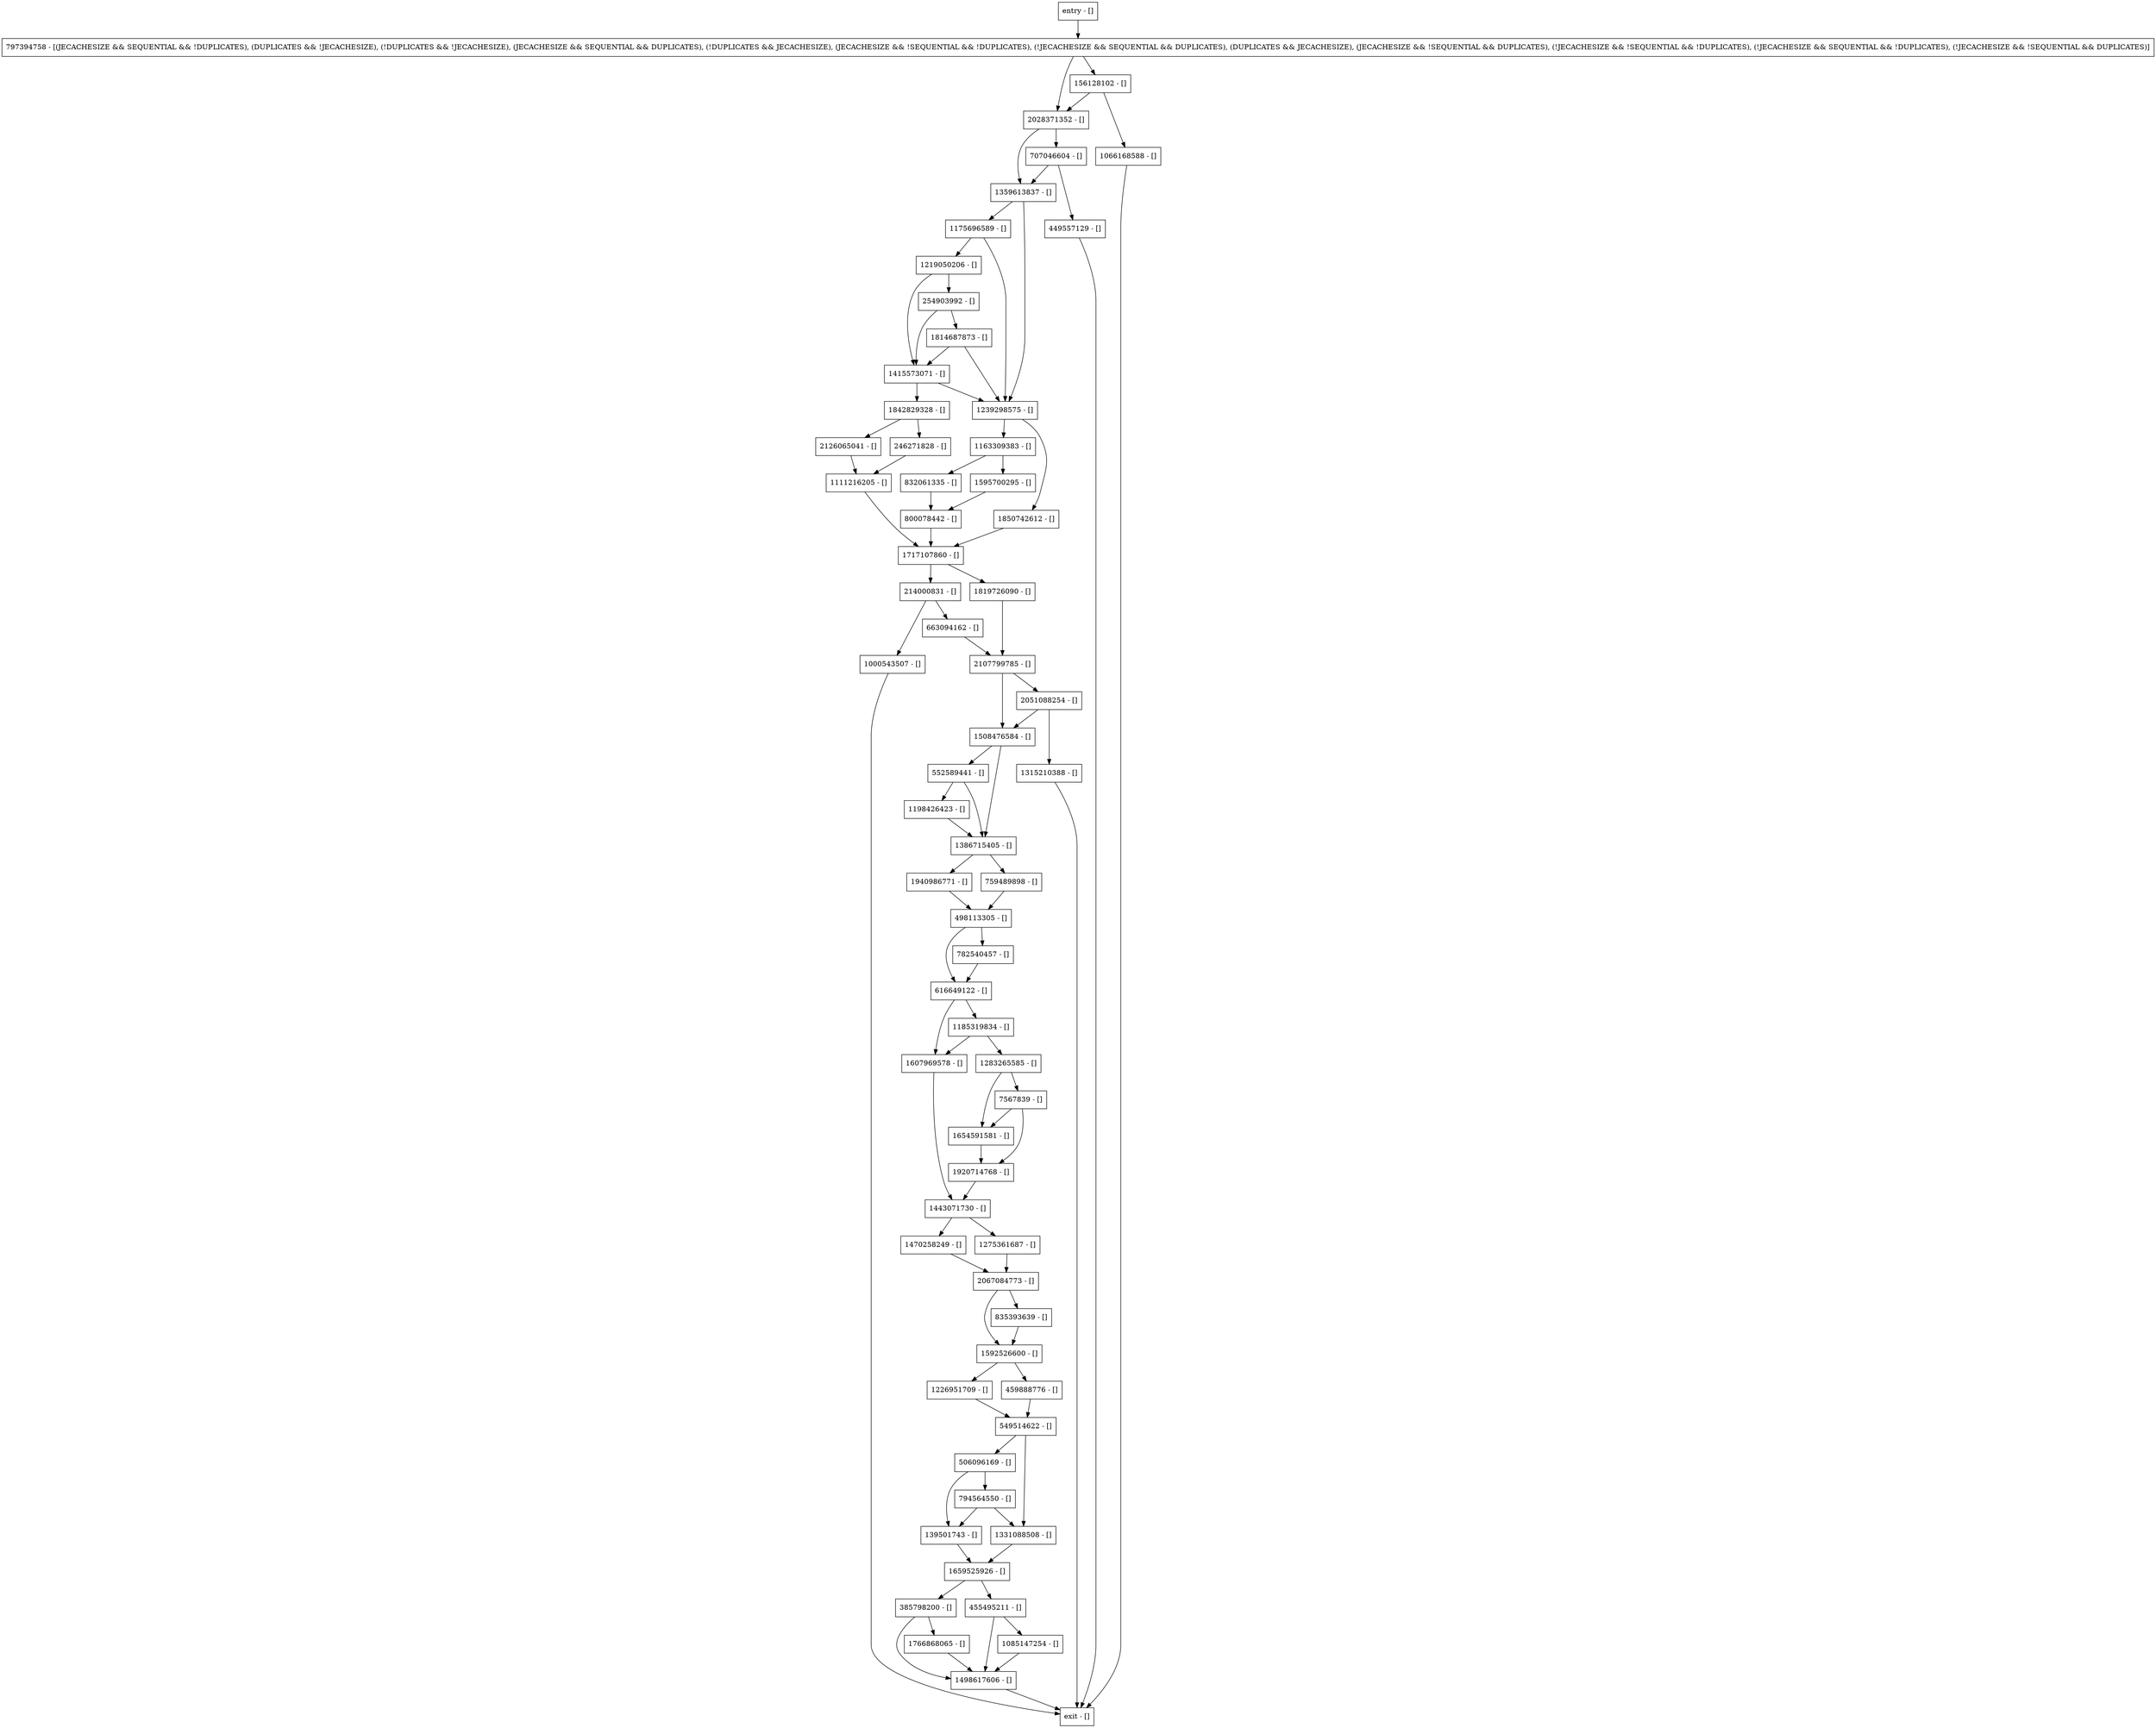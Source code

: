 digraph updateRecordInternal {
node [shape=record];
1508476584 [label="1508476584 - []"];
1607969578 [label="1607969578 - []"];
1498617606 [label="1498617606 - []"];
707046604 [label="707046604 - []"];
616649122 [label="616649122 - []"];
1359613837 [label="1359613837 - []"];
1000543507 [label="1000543507 - []"];
1226951709 [label="1226951709 - []"];
2028371352 [label="2028371352 - []"];
2051088254 [label="2051088254 - []"];
794564550 [label="794564550 - []"];
1185319834 [label="1185319834 - []"];
2126065041 [label="2126065041 - []"];
506096169 [label="506096169 - []"];
832061335 [label="832061335 - []"];
214000831 [label="214000831 - []"];
1470258249 [label="1470258249 - []"];
782540457 [label="782540457 - []"];
1415573071 [label="1415573071 - []"];
1595700295 [label="1595700295 - []"];
156128102 [label="156128102 - []"];
1111216205 [label="1111216205 - []"];
entry [label="entry - []"];
exit [label="exit - []"];
797394758 [label="797394758 - [(JECACHESIZE && SEQUENTIAL && !DUPLICATES), (DUPLICATES && !JECACHESIZE), (!DUPLICATES && !JECACHESIZE), (JECACHESIZE && SEQUENTIAL && DUPLICATES), (!DUPLICATES && JECACHESIZE), (JECACHESIZE && !SEQUENTIAL && !DUPLICATES), (!JECACHESIZE && SEQUENTIAL && DUPLICATES), (DUPLICATES && JECACHESIZE), (JECACHESIZE && !SEQUENTIAL && DUPLICATES), (!JECACHESIZE && !SEQUENTIAL && !DUPLICATES), (!JECACHESIZE && SEQUENTIAL && !DUPLICATES), (!JECACHESIZE && !SEQUENTIAL && DUPLICATES)]"];
139501743 [label="139501743 - []"];
1940986771 [label="1940986771 - []"];
2107799785 [label="2107799785 - []"];
246271828 [label="246271828 - []"];
549514622 [label="549514622 - []"];
1198426423 [label="1198426423 - []"];
1163309383 [label="1163309383 - []"];
1592526600 [label="1592526600 - []"];
663094162 [label="663094162 - []"];
1275361687 [label="1275361687 - []"];
835393639 [label="835393639 - []"];
1283265585 [label="1283265585 - []"];
1654591581 [label="1654591581 - []"];
1920714768 [label="1920714768 - []"];
1175696589 [label="1175696589 - []"];
498113305 [label="498113305 - []"];
1315210388 [label="1315210388 - []"];
1842829328 [label="1842829328 - []"];
1085147254 [label="1085147254 - []"];
1850742612 [label="1850742612 - []"];
800078442 [label="800078442 - []"];
759489898 [label="759489898 - []"];
2067084773 [label="2067084773 - []"];
1819726090 [label="1819726090 - []"];
1066168588 [label="1066168588 - []"];
1219050206 [label="1219050206 - []"];
7567839 [label="7567839 - []"];
449557129 [label="449557129 - []"];
254903992 [label="254903992 - []"];
1659525926 [label="1659525926 - []"];
1717107860 [label="1717107860 - []"];
385798200 [label="385798200 - []"];
552589441 [label="552589441 - []"];
1766868065 [label="1766868065 - []"];
1814687873 [label="1814687873 - []"];
459888776 [label="459888776 - []"];
455495211 [label="455495211 - []"];
1239298575 [label="1239298575 - []"];
1386715405 [label="1386715405 - []"];
1443071730 [label="1443071730 - []"];
1331088508 [label="1331088508 - []"];
entry;
exit;
1508476584 -> 1386715405;
1508476584 -> 552589441;
1607969578 -> 1443071730;
1498617606 -> exit;
707046604 -> 449557129;
707046604 -> 1359613837;
616649122 -> 1607969578;
616649122 -> 1185319834;
1359613837 -> 1239298575;
1359613837 -> 1175696589;
1000543507 -> exit;
1226951709 -> 549514622;
2028371352 -> 707046604;
2028371352 -> 1359613837;
2051088254 -> 1508476584;
2051088254 -> 1315210388;
794564550 -> 139501743;
794564550 -> 1331088508;
1185319834 -> 1607969578;
1185319834 -> 1283265585;
2126065041 -> 1111216205;
506096169 -> 794564550;
506096169 -> 139501743;
832061335 -> 800078442;
214000831 -> 663094162;
214000831 -> 1000543507;
1470258249 -> 2067084773;
782540457 -> 616649122;
1415573071 -> 1239298575;
1415573071 -> 1842829328;
1595700295 -> 800078442;
156128102 -> 1066168588;
156128102 -> 2028371352;
1111216205 -> 1717107860;
entry -> 797394758;
797394758 -> 156128102;
797394758 -> 2028371352;
139501743 -> 1659525926;
1940986771 -> 498113305;
2107799785 -> 1508476584;
2107799785 -> 2051088254;
246271828 -> 1111216205;
549514622 -> 506096169;
549514622 -> 1331088508;
1198426423 -> 1386715405;
1163309383 -> 832061335;
1163309383 -> 1595700295;
1592526600 -> 459888776;
1592526600 -> 1226951709;
663094162 -> 2107799785;
1275361687 -> 2067084773;
835393639 -> 1592526600;
1283265585 -> 7567839;
1283265585 -> 1654591581;
1654591581 -> 1920714768;
1920714768 -> 1443071730;
1175696589 -> 1239298575;
1175696589 -> 1219050206;
498113305 -> 782540457;
498113305 -> 616649122;
1315210388 -> exit;
1842829328 -> 2126065041;
1842829328 -> 246271828;
1085147254 -> 1498617606;
1850742612 -> 1717107860;
800078442 -> 1717107860;
759489898 -> 498113305;
2067084773 -> 1592526600;
2067084773 -> 835393639;
1819726090 -> 2107799785;
1066168588 -> exit;
1219050206 -> 254903992;
1219050206 -> 1415573071;
7567839 -> 1920714768;
7567839 -> 1654591581;
449557129 -> exit;
254903992 -> 1814687873;
254903992 -> 1415573071;
1659525926 -> 455495211;
1659525926 -> 385798200;
1717107860 -> 1819726090;
1717107860 -> 214000831;
385798200 -> 1498617606;
385798200 -> 1766868065;
552589441 -> 1198426423;
552589441 -> 1386715405;
1766868065 -> 1498617606;
1814687873 -> 1239298575;
1814687873 -> 1415573071;
459888776 -> 549514622;
455495211 -> 1498617606;
455495211 -> 1085147254;
1239298575 -> 1163309383;
1239298575 -> 1850742612;
1386715405 -> 1940986771;
1386715405 -> 759489898;
1443071730 -> 1470258249;
1443071730 -> 1275361687;
1331088508 -> 1659525926;
}
